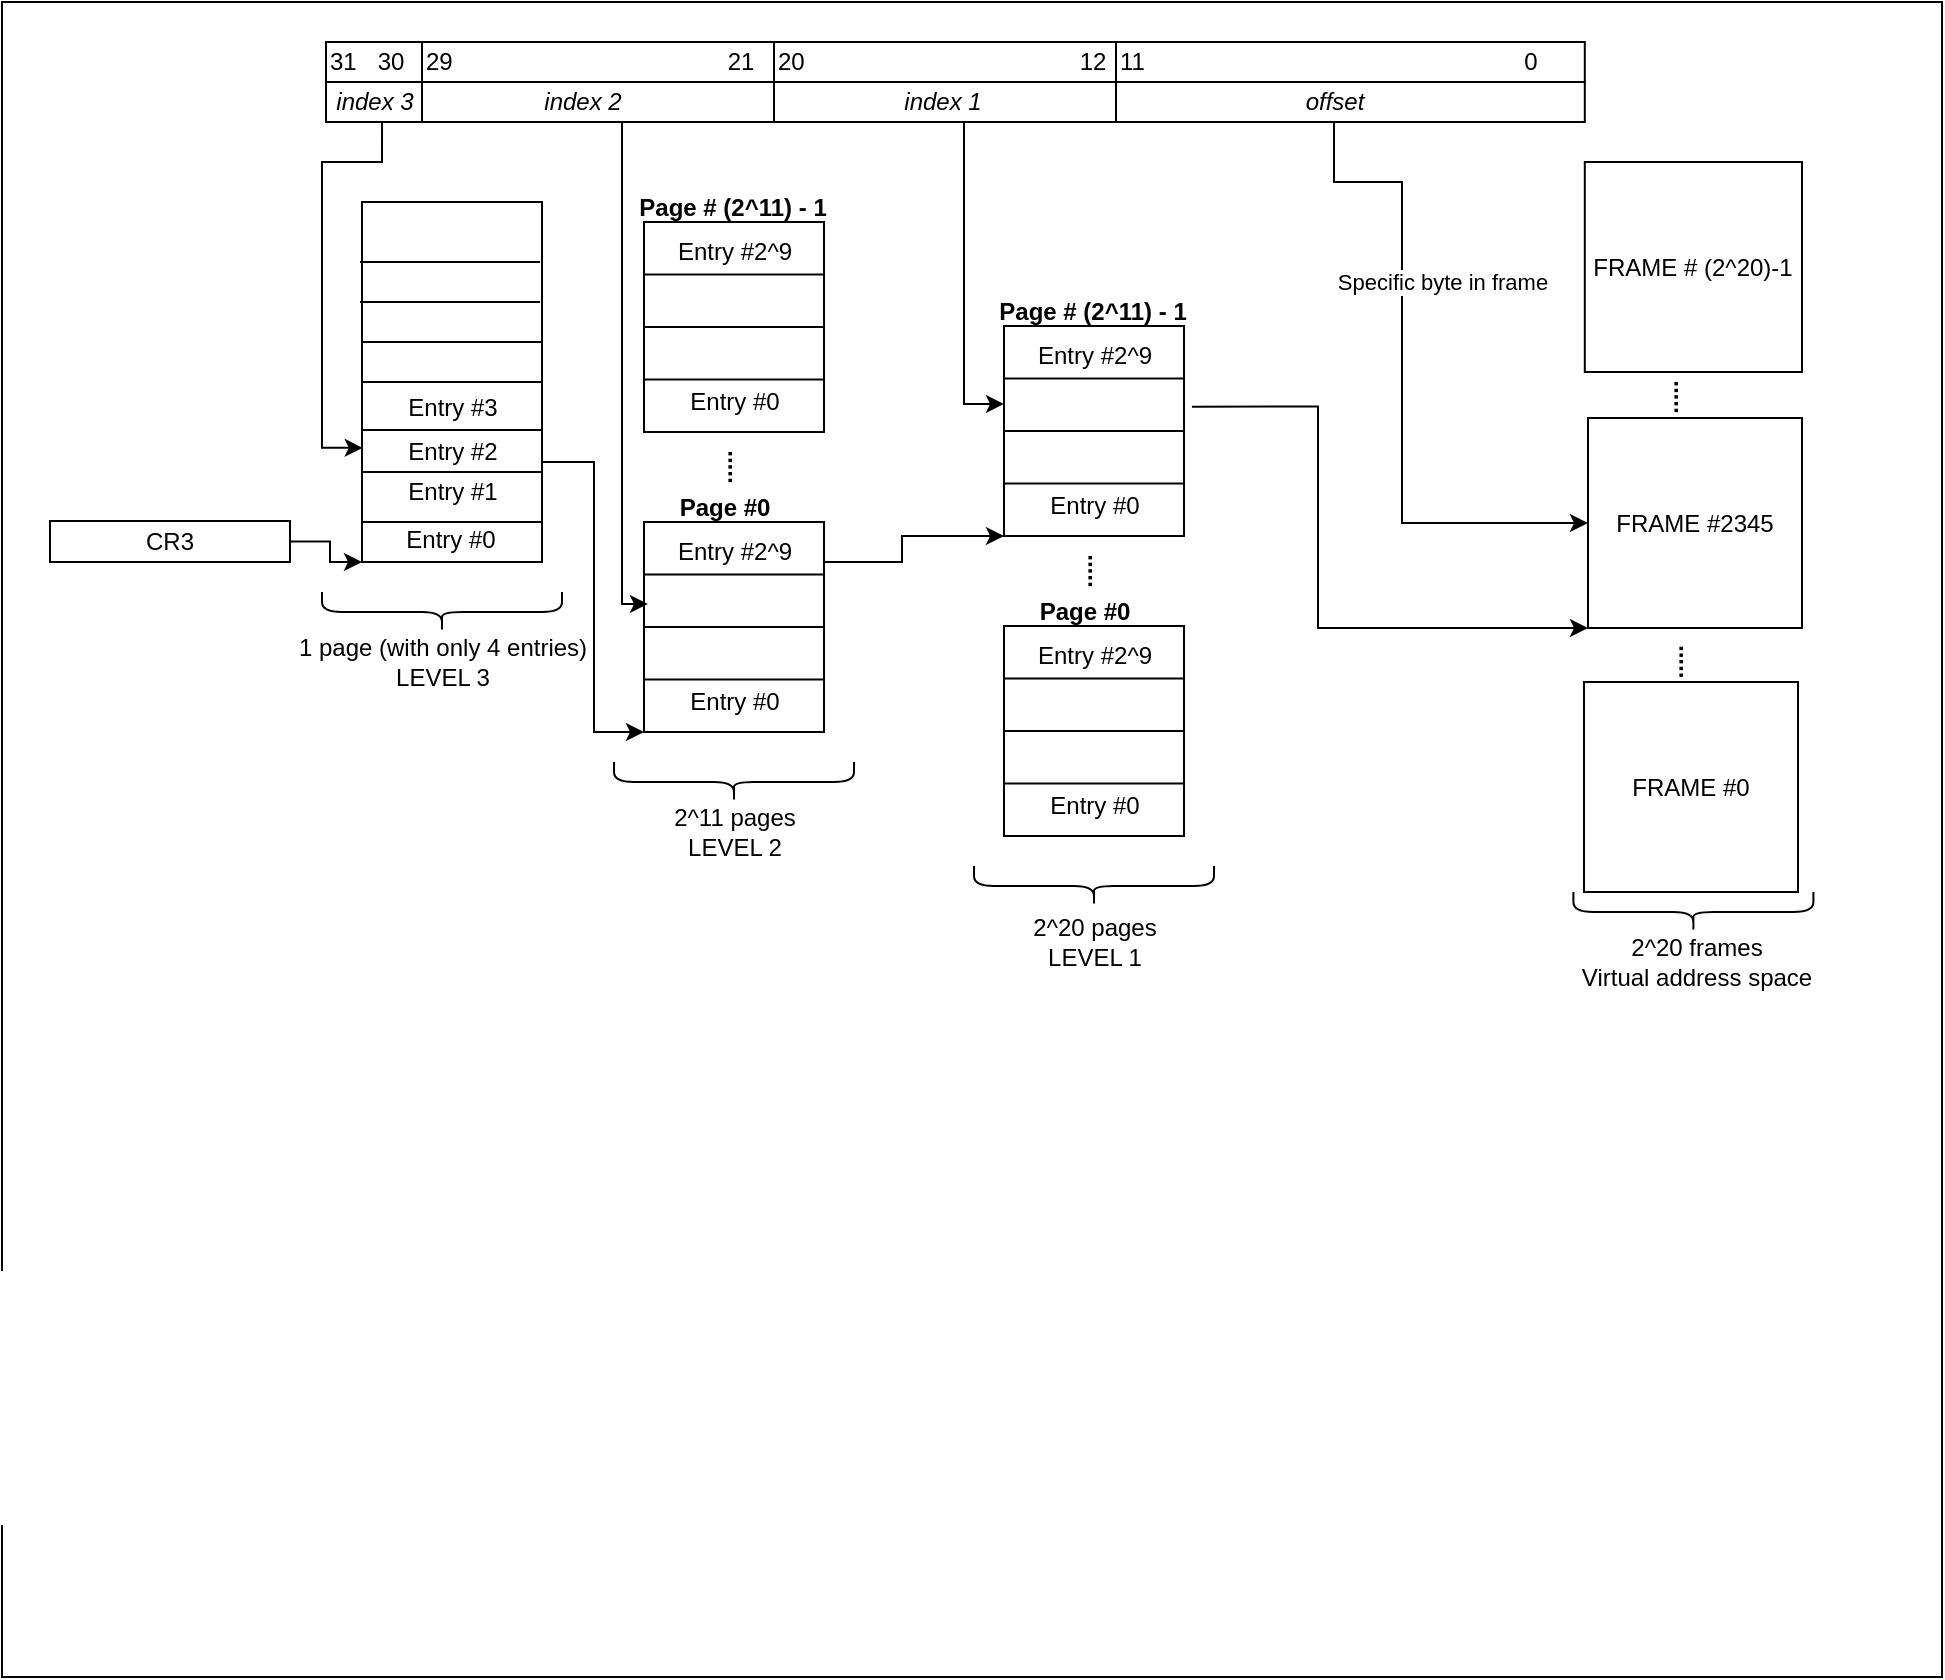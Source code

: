 <mxfile version="24.7.6">
  <diagram id="C5RBs43oDa-KdzZeNtuy" name="Page-1">
    <mxGraphModel dx="1202" dy="550" grid="1" gridSize="10" guides="1" tooltips="1" connect="1" arrows="1" fold="1" page="1" pageScale="1" pageWidth="827" pageHeight="1169" math="0" shadow="0">
      <root>
        <mxCell id="WIyWlLk6GJQsqaUBKTNV-0" />
        <mxCell id="WIyWlLk6GJQsqaUBKTNV-1" parent="WIyWlLk6GJQsqaUBKTNV-0" />
        <mxCell id="lOClj2oo7x6Ww53FL5YU-107" value="" style="whiteSpace=wrap;html=1;" vertex="1" parent="WIyWlLk6GJQsqaUBKTNV-1">
          <mxGeometry x="270" y="70" width="970" height="837.5" as="geometry" />
        </mxCell>
        <mxCell id="lOClj2oo7x6Ww53FL5YU-5" value="" style="group" vertex="1" connectable="0" parent="WIyWlLk6GJQsqaUBKTNV-1">
          <mxGeometry x="432" y="90" width="60" height="45" as="geometry" />
        </mxCell>
        <mxCell id="lOClj2oo7x6Ww53FL5YU-2" value="31" style="rounded=0;whiteSpace=wrap;html=1;align=left;" vertex="1" parent="lOClj2oo7x6Ww53FL5YU-5">
          <mxGeometry width="48" height="20" as="geometry" />
        </mxCell>
        <mxCell id="lOClj2oo7x6Ww53FL5YU-6" value="" style="group" vertex="1" connectable="0" parent="lOClj2oo7x6Ww53FL5YU-5">
          <mxGeometry y="-5" width="60" height="50" as="geometry" />
        </mxCell>
        <mxCell id="lOClj2oo7x6Ww53FL5YU-3" value="" style="rounded=0;whiteSpace=wrap;html=1;" vertex="1" parent="lOClj2oo7x6Ww53FL5YU-6">
          <mxGeometry y="25" width="48" height="20" as="geometry" />
        </mxCell>
        <mxCell id="lOClj2oo7x6Ww53FL5YU-4" value="30" style="text;html=1;align=center;verticalAlign=middle;resizable=0;points=[];autosize=1;strokeColor=none;fillColor=none;" vertex="1" parent="lOClj2oo7x6Ww53FL5YU-6">
          <mxGeometry x="12" width="40" height="30" as="geometry" />
        </mxCell>
        <mxCell id="lOClj2oo7x6Ww53FL5YU-49" value="&lt;i&gt;index 3&lt;/i&gt;" style="text;html=1;align=center;verticalAlign=middle;resizable=0;points=[];autosize=1;strokeColor=none;fillColor=none;" vertex="1" parent="lOClj2oo7x6Ww53FL5YU-6">
          <mxGeometry x="-6" y="20" width="60" height="30" as="geometry" />
        </mxCell>
        <mxCell id="lOClj2oo7x6Ww53FL5YU-7" value="" style="group" vertex="1" connectable="0" parent="WIyWlLk6GJQsqaUBKTNV-1">
          <mxGeometry x="480" y="90" width="220" height="45" as="geometry" />
        </mxCell>
        <mxCell id="lOClj2oo7x6Ww53FL5YU-8" value="29" style="rounded=0;whiteSpace=wrap;html=1;align=left;" vertex="1" parent="lOClj2oo7x6Ww53FL5YU-7">
          <mxGeometry width="176" height="20" as="geometry" />
        </mxCell>
        <mxCell id="lOClj2oo7x6Ww53FL5YU-9" value="" style="group" vertex="1" connectable="0" parent="lOClj2oo7x6Ww53FL5YU-7">
          <mxGeometry y="-5" width="220" height="50" as="geometry" />
        </mxCell>
        <mxCell id="lOClj2oo7x6Ww53FL5YU-10" value="" style="rounded=0;whiteSpace=wrap;html=1;" vertex="1" parent="lOClj2oo7x6Ww53FL5YU-9">
          <mxGeometry y="25" width="176" height="20" as="geometry" />
        </mxCell>
        <mxCell id="lOClj2oo7x6Ww53FL5YU-11" value="21" style="text;html=1;align=center;verticalAlign=middle;resizable=0;points=[];autosize=1;strokeColor=none;fillColor=none;" vertex="1" parent="lOClj2oo7x6Ww53FL5YU-9">
          <mxGeometry x="138.947" width="40" height="30" as="geometry" />
        </mxCell>
        <mxCell id="lOClj2oo7x6Ww53FL5YU-48" value="&lt;i&gt;index 2&lt;/i&gt;" style="text;html=1;align=center;verticalAlign=middle;resizable=0;points=[];autosize=1;strokeColor=none;fillColor=none;" vertex="1" parent="lOClj2oo7x6Ww53FL5YU-9">
          <mxGeometry x="50" y="20" width="60" height="30" as="geometry" />
        </mxCell>
        <mxCell id="lOClj2oo7x6Ww53FL5YU-36" value="" style="group" vertex="1" connectable="0" parent="WIyWlLk6GJQsqaUBKTNV-1">
          <mxGeometry x="656" y="90" width="220" height="68" as="geometry" />
        </mxCell>
        <mxCell id="lOClj2oo7x6Ww53FL5YU-37" value="20" style="rounded=0;whiteSpace=wrap;html=1;align=left;" vertex="1" parent="lOClj2oo7x6Ww53FL5YU-36">
          <mxGeometry width="176" height="20" as="geometry" />
        </mxCell>
        <mxCell id="lOClj2oo7x6Ww53FL5YU-38" value="" style="group" vertex="1" connectable="0" parent="lOClj2oo7x6Ww53FL5YU-36">
          <mxGeometry y="-5" width="220" height="73" as="geometry" />
        </mxCell>
        <mxCell id="lOClj2oo7x6Ww53FL5YU-39" value="" style="rounded=0;whiteSpace=wrap;html=1;" vertex="1" parent="lOClj2oo7x6Ww53FL5YU-38">
          <mxGeometry y="25" width="176" height="20" as="geometry" />
        </mxCell>
        <mxCell id="lOClj2oo7x6Ww53FL5YU-40" value="12" style="text;html=1;align=center;verticalAlign=middle;resizable=0;points=[];autosize=1;strokeColor=none;fillColor=none;" vertex="1" parent="lOClj2oo7x6Ww53FL5YU-38">
          <mxGeometry x="138.947" width="40" height="30" as="geometry" />
        </mxCell>
        <mxCell id="lOClj2oo7x6Ww53FL5YU-47" value="&lt;i&gt;index 1&lt;/i&gt;" style="text;html=1;align=center;verticalAlign=middle;resizable=0;points=[];autosize=1;strokeColor=none;fillColor=none;" vertex="1" parent="lOClj2oo7x6Ww53FL5YU-38">
          <mxGeometry x="54" y="20" width="60" height="30" as="geometry" />
        </mxCell>
        <mxCell id="lOClj2oo7x6Ww53FL5YU-41" value="" style="group" vertex="1" connectable="0" parent="WIyWlLk6GJQsqaUBKTNV-1">
          <mxGeometry x="827" y="90" width="293" height="45" as="geometry" />
        </mxCell>
        <mxCell id="lOClj2oo7x6Ww53FL5YU-42" value="11" style="rounded=0;whiteSpace=wrap;html=1;align=left;" vertex="1" parent="lOClj2oo7x6Ww53FL5YU-41">
          <mxGeometry width="234.4" height="20" as="geometry" />
        </mxCell>
        <mxCell id="lOClj2oo7x6Ww53FL5YU-43" value="" style="group" vertex="1" connectable="0" parent="lOClj2oo7x6Ww53FL5YU-41">
          <mxGeometry y="-5" width="293.0" height="50" as="geometry" />
        </mxCell>
        <mxCell id="lOClj2oo7x6Ww53FL5YU-44" value="" style="rounded=0;whiteSpace=wrap;html=1;" vertex="1" parent="lOClj2oo7x6Ww53FL5YU-43">
          <mxGeometry y="25" width="234.4" height="20" as="geometry" />
        </mxCell>
        <mxCell id="lOClj2oo7x6Ww53FL5YU-45" value="0" style="text;html=1;align=center;verticalAlign=middle;resizable=0;points=[];autosize=1;strokeColor=none;fillColor=none;" vertex="1" parent="lOClj2oo7x6Ww53FL5YU-43">
          <mxGeometry x="191.712" width="30" height="30" as="geometry" />
        </mxCell>
        <mxCell id="lOClj2oo7x6Ww53FL5YU-46" value="&lt;i&gt;offset&lt;/i&gt;" style="text;html=1;align=center;verticalAlign=middle;resizable=0;points=[];autosize=1;strokeColor=none;fillColor=none;" vertex="1" parent="lOClj2oo7x6Ww53FL5YU-43">
          <mxGeometry x="83.905" y="20" width="50" height="30" as="geometry" />
        </mxCell>
        <mxCell id="lOClj2oo7x6Ww53FL5YU-59" value="" style="group" vertex="1" connectable="0" parent="WIyWlLk6GJQsqaUBKTNV-1">
          <mxGeometry x="450" y="170" width="90" height="180" as="geometry" />
        </mxCell>
        <mxCell id="lOClj2oo7x6Ww53FL5YU-22" value="" style="group" vertex="1" connectable="0" parent="lOClj2oo7x6Ww53FL5YU-59">
          <mxGeometry width="90" height="180" as="geometry" />
        </mxCell>
        <mxCell id="WIyWlLk6GJQsqaUBKTNV-7" value="" style="rounded=1;whiteSpace=wrap;html=1;fontSize=12;glass=0;strokeWidth=1;shadow=0;arcSize=0;" parent="lOClj2oo7x6Ww53FL5YU-22" vertex="1">
          <mxGeometry width="90" height="180" as="geometry" />
        </mxCell>
        <mxCell id="lOClj2oo7x6Ww53FL5YU-21" value="Entry #0" style="text;html=1;align=center;verticalAlign=middle;resizable=0;points=[];autosize=1;strokeColor=none;fillColor=none;" vertex="1" parent="lOClj2oo7x6Ww53FL5YU-22">
          <mxGeometry x="9" y="154.001" width="70" height="30" as="geometry" />
        </mxCell>
        <mxCell id="lOClj2oo7x6Ww53FL5YU-16" value="" style="endArrow=none;html=1;rounded=0;exitX=0;exitY=0.25;exitDx=0;exitDy=0;entryX=1;entryY=0.25;entryDx=0;entryDy=0;" edge="1" parent="lOClj2oo7x6Ww53FL5YU-22">
          <mxGeometry width="50" height="50" relative="1" as="geometry">
            <mxPoint y="70" as="sourcePoint" />
            <mxPoint x="90" y="70" as="targetPoint" />
          </mxGeometry>
        </mxCell>
        <mxCell id="lOClj2oo7x6Ww53FL5YU-20" value="" style="endArrow=none;html=1;rounded=0;exitX=0;exitY=0.75;exitDx=0;exitDy=0;entryX=1;entryY=0.75;entryDx=0;entryDy=0;" edge="1" parent="lOClj2oo7x6Ww53FL5YU-22">
          <mxGeometry width="50" height="50" relative="1" as="geometry">
            <mxPoint y="160" as="sourcePoint" />
            <mxPoint x="90" y="160" as="targetPoint" />
          </mxGeometry>
        </mxCell>
        <mxCell id="lOClj2oo7x6Ww53FL5YU-52" value="" style="endArrow=none;html=1;rounded=0;exitX=0;exitY=0.5;exitDx=0;exitDy=0;entryX=1;entryY=0.5;entryDx=0;entryDy=0;" edge="1" parent="lOClj2oo7x6Ww53FL5YU-22" source="WIyWlLk6GJQsqaUBKTNV-7" target="WIyWlLk6GJQsqaUBKTNV-7">
          <mxGeometry width="50" height="50" relative="1" as="geometry">
            <mxPoint x="420" y="365.143" as="sourcePoint" />
            <mxPoint x="510" y="365.143" as="targetPoint" />
          </mxGeometry>
        </mxCell>
        <mxCell id="lOClj2oo7x6Ww53FL5YU-29" value="Entry #1" style="text;html=1;align=center;verticalAlign=middle;resizable=0;points=[];autosize=1;strokeColor=none;fillColor=none;" vertex="1" parent="lOClj2oo7x6Ww53FL5YU-22">
          <mxGeometry x="10" y="130.004" width="70" height="30" as="geometry" />
        </mxCell>
        <mxCell id="lOClj2oo7x6Ww53FL5YU-54" value="Entry #3" style="text;html=1;align=center;verticalAlign=middle;resizable=0;points=[];autosize=1;strokeColor=none;fillColor=none;" vertex="1" parent="lOClj2oo7x6Ww53FL5YU-22">
          <mxGeometry x="10" y="88.004" width="70" height="30" as="geometry" />
        </mxCell>
        <mxCell id="lOClj2oo7x6Ww53FL5YU-57" value="" style="endArrow=none;html=1;rounded=0;exitX=0;exitY=0.25;exitDx=0;exitDy=0;entryX=1;entryY=0.25;entryDx=0;entryDy=0;" edge="1" parent="lOClj2oo7x6Ww53FL5YU-22">
          <mxGeometry width="50" height="50" relative="1" as="geometry">
            <mxPoint x="-1" y="50" as="sourcePoint" />
            <mxPoint x="89" y="50" as="targetPoint" />
          </mxGeometry>
        </mxCell>
        <mxCell id="lOClj2oo7x6Ww53FL5YU-58" value="" style="endArrow=none;html=1;rounded=0;exitX=0;exitY=0.25;exitDx=0;exitDy=0;entryX=1;entryY=0.25;entryDx=0;entryDy=0;" edge="1" parent="lOClj2oo7x6Ww53FL5YU-22">
          <mxGeometry width="50" height="50" relative="1" as="geometry">
            <mxPoint x="-1" y="30" as="sourcePoint" />
            <mxPoint x="89" y="30" as="targetPoint" />
          </mxGeometry>
        </mxCell>
        <mxCell id="lOClj2oo7x6Ww53FL5YU-53" value="Entry #2" style="text;html=1;align=center;verticalAlign=middle;resizable=0;points=[];autosize=1;strokeColor=none;fillColor=none;" vertex="1" parent="lOClj2oo7x6Ww53FL5YU-59">
          <mxGeometry x="10" y="110.004" width="70" height="30" as="geometry" />
        </mxCell>
        <mxCell id="lOClj2oo7x6Ww53FL5YU-55" value="" style="endArrow=none;html=1;rounded=0;exitX=0;exitY=0.25;exitDx=0;exitDy=0;entryX=1;entryY=0.25;entryDx=0;entryDy=0;" edge="1" parent="lOClj2oo7x6Ww53FL5YU-59">
          <mxGeometry width="50" height="50" relative="1" as="geometry">
            <mxPoint y="114" as="sourcePoint" />
            <mxPoint x="90" y="114" as="targetPoint" />
          </mxGeometry>
        </mxCell>
        <mxCell id="lOClj2oo7x6Ww53FL5YU-56" value="" style="endArrow=none;html=1;rounded=0;exitX=0;exitY=0.25;exitDx=0;exitDy=0;entryX=1;entryY=0.25;entryDx=0;entryDy=0;" edge="1" parent="lOClj2oo7x6Ww53FL5YU-59">
          <mxGeometry width="50" height="50" relative="1" as="geometry">
            <mxPoint y="135" as="sourcePoint" />
            <mxPoint x="90" y="135" as="targetPoint" />
          </mxGeometry>
        </mxCell>
        <mxCell id="lOClj2oo7x6Ww53FL5YU-23" value="" style="group" vertex="1" connectable="0" parent="WIyWlLk6GJQsqaUBKTNV-1">
          <mxGeometry x="591" y="330" width="90" height="105" as="geometry" />
        </mxCell>
        <mxCell id="lOClj2oo7x6Ww53FL5YU-24" value="" style="rounded=1;whiteSpace=wrap;html=1;fontSize=12;glass=0;strokeWidth=1;shadow=0;arcSize=0;" vertex="1" parent="lOClj2oo7x6Ww53FL5YU-23">
          <mxGeometry width="90" height="105" as="geometry" />
        </mxCell>
        <mxCell id="lOClj2oo7x6Ww53FL5YU-25" value="Entry #0" style="text;html=1;align=center;verticalAlign=middle;resizable=0;points=[];autosize=1;strokeColor=none;fillColor=none;" vertex="1" parent="lOClj2oo7x6Ww53FL5YU-23">
          <mxGeometry x="10" y="75" width="70" height="30" as="geometry" />
        </mxCell>
        <mxCell id="lOClj2oo7x6Ww53FL5YU-26" value="" style="endArrow=none;html=1;rounded=0;exitX=0;exitY=0.25;exitDx=0;exitDy=0;entryX=1;entryY=0.25;entryDx=0;entryDy=0;" edge="1" parent="lOClj2oo7x6Ww53FL5YU-23" source="lOClj2oo7x6Ww53FL5YU-24" target="lOClj2oo7x6Ww53FL5YU-24">
          <mxGeometry width="50" height="50" relative="1" as="geometry">
            <mxPoint x="10" y="72.5" as="sourcePoint" />
            <mxPoint x="60" y="22.5" as="targetPoint" />
          </mxGeometry>
        </mxCell>
        <mxCell id="lOClj2oo7x6Ww53FL5YU-27" value="" style="endArrow=none;html=1;rounded=0;exitX=0;exitY=0.5;exitDx=0;exitDy=0;entryX=1;entryY=0.5;entryDx=0;entryDy=0;" edge="1" parent="lOClj2oo7x6Ww53FL5YU-23" source="lOClj2oo7x6Ww53FL5YU-24" target="lOClj2oo7x6Ww53FL5YU-24">
          <mxGeometry width="50" height="50" relative="1" as="geometry">
            <mxPoint y="79.41" as="sourcePoint" />
            <mxPoint x="120" y="79.41" as="targetPoint" />
          </mxGeometry>
        </mxCell>
        <mxCell id="lOClj2oo7x6Ww53FL5YU-28" value="" style="endArrow=none;html=1;rounded=0;exitX=0;exitY=0.75;exitDx=0;exitDy=0;entryX=1;entryY=0.75;entryDx=0;entryDy=0;" edge="1" parent="lOClj2oo7x6Ww53FL5YU-23" source="lOClj2oo7x6Ww53FL5YU-24" target="lOClj2oo7x6Ww53FL5YU-24">
          <mxGeometry width="50" height="50" relative="1" as="geometry">
            <mxPoint x="10" y="82.5" as="sourcePoint" />
            <mxPoint x="100" y="82.5" as="targetPoint" />
          </mxGeometry>
        </mxCell>
        <mxCell id="lOClj2oo7x6Ww53FL5YU-60" value="Entry #2^9" style="text;html=1;align=center;verticalAlign=middle;resizable=0;points=[];autosize=1;strokeColor=none;fillColor=none;" vertex="1" parent="lOClj2oo7x6Ww53FL5YU-23">
          <mxGeometry x="5" width="80" height="30" as="geometry" />
        </mxCell>
        <mxCell id="lOClj2oo7x6Ww53FL5YU-73" value="Page # (2^11) - 1" style="text;html=1;align=center;verticalAlign=middle;resizable=0;points=[];autosize=1;strokeColor=none;fillColor=none;fontStyle=1" vertex="1" parent="WIyWlLk6GJQsqaUBKTNV-1">
          <mxGeometry x="580" y="158" width="110" height="30" as="geometry" />
        </mxCell>
        <mxCell id="lOClj2oo7x6Ww53FL5YU-64" value="" style="group" vertex="1" connectable="0" parent="WIyWlLk6GJQsqaUBKTNV-1">
          <mxGeometry x="591" y="180" width="90" height="105" as="geometry" />
        </mxCell>
        <mxCell id="lOClj2oo7x6Ww53FL5YU-65" value="" style="rounded=1;whiteSpace=wrap;html=1;fontSize=12;glass=0;strokeWidth=1;shadow=0;arcSize=0;" vertex="1" parent="lOClj2oo7x6Ww53FL5YU-64">
          <mxGeometry width="90" height="105" as="geometry" />
        </mxCell>
        <mxCell id="lOClj2oo7x6Ww53FL5YU-66" value="Entry #0" style="text;html=1;align=center;verticalAlign=middle;resizable=0;points=[];autosize=1;strokeColor=none;fillColor=none;" vertex="1" parent="lOClj2oo7x6Ww53FL5YU-64">
          <mxGeometry x="10" y="75" width="70" height="30" as="geometry" />
        </mxCell>
        <mxCell id="lOClj2oo7x6Ww53FL5YU-67" value="" style="endArrow=none;html=1;rounded=0;exitX=0;exitY=0.25;exitDx=0;exitDy=0;entryX=1;entryY=0.25;entryDx=0;entryDy=0;" edge="1" parent="lOClj2oo7x6Ww53FL5YU-64" source="lOClj2oo7x6Ww53FL5YU-65" target="lOClj2oo7x6Ww53FL5YU-65">
          <mxGeometry width="50" height="50" relative="1" as="geometry">
            <mxPoint x="10" y="72.5" as="sourcePoint" />
            <mxPoint x="60" y="22.5" as="targetPoint" />
          </mxGeometry>
        </mxCell>
        <mxCell id="lOClj2oo7x6Ww53FL5YU-68" value="" style="endArrow=none;html=1;rounded=0;exitX=0;exitY=0.5;exitDx=0;exitDy=0;entryX=1;entryY=0.5;entryDx=0;entryDy=0;" edge="1" parent="lOClj2oo7x6Ww53FL5YU-64" source="lOClj2oo7x6Ww53FL5YU-65" target="lOClj2oo7x6Ww53FL5YU-65">
          <mxGeometry width="50" height="50" relative="1" as="geometry">
            <mxPoint y="79.41" as="sourcePoint" />
            <mxPoint x="120" y="79.41" as="targetPoint" />
          </mxGeometry>
        </mxCell>
        <mxCell id="lOClj2oo7x6Ww53FL5YU-69" value="" style="endArrow=none;html=1;rounded=0;exitX=0;exitY=0.75;exitDx=0;exitDy=0;entryX=1;entryY=0.75;entryDx=0;entryDy=0;" edge="1" parent="lOClj2oo7x6Ww53FL5YU-64" source="lOClj2oo7x6Ww53FL5YU-65" target="lOClj2oo7x6Ww53FL5YU-65">
          <mxGeometry width="50" height="50" relative="1" as="geometry">
            <mxPoint x="10" y="82.5" as="sourcePoint" />
            <mxPoint x="100" y="82.5" as="targetPoint" />
          </mxGeometry>
        </mxCell>
        <mxCell id="lOClj2oo7x6Ww53FL5YU-70" value="Entry #2^9" style="text;html=1;align=center;verticalAlign=middle;resizable=0;points=[];autosize=1;strokeColor=none;fillColor=none;" vertex="1" parent="lOClj2oo7x6Ww53FL5YU-64">
          <mxGeometry x="5" width="80" height="30" as="geometry" />
        </mxCell>
        <mxCell id="lOClj2oo7x6Ww53FL5YU-71" value="" style="shape=curlyBracket;whiteSpace=wrap;html=1;rounded=1;labelPosition=left;verticalLabelPosition=middle;align=right;verticalAlign=middle;rotation=-90;" vertex="1" parent="WIyWlLk6GJQsqaUBKTNV-1">
          <mxGeometry x="626" y="400" width="20" height="120" as="geometry" />
        </mxCell>
        <mxCell id="lOClj2oo7x6Ww53FL5YU-72" value="2^11 pages&lt;div&gt;LEVEL 2&lt;/div&gt;" style="text;html=1;align=center;verticalAlign=middle;resizable=0;points=[];autosize=1;strokeColor=none;fillColor=none;" vertex="1" parent="WIyWlLk6GJQsqaUBKTNV-1">
          <mxGeometry x="596" y="465" width="80" height="40" as="geometry" />
        </mxCell>
        <mxCell id="lOClj2oo7x6Ww53FL5YU-74" value="Page #0" style="text;html=1;align=center;verticalAlign=middle;resizable=0;points=[];autosize=1;strokeColor=none;fillColor=none;fontStyle=1" vertex="1" parent="WIyWlLk6GJQsqaUBKTNV-1">
          <mxGeometry x="596" y="308" width="70" height="30" as="geometry" />
        </mxCell>
        <mxCell id="lOClj2oo7x6Ww53FL5YU-75" value="....." style="text;html=1;align=center;verticalAlign=middle;resizable=0;points=[];autosize=1;strokeColor=none;fillColor=none;rotation=-90;fontStyle=1" vertex="1" parent="WIyWlLk6GJQsqaUBKTNV-1">
          <mxGeometry x="611" y="288" width="40" height="30" as="geometry" />
        </mxCell>
        <mxCell id="lOClj2oo7x6Ww53FL5YU-76" style="edgeStyle=orthogonalEdgeStyle;rounded=0;orthogonalLoop=1;jettySize=auto;html=1;entryX=0.004;entryY=0.683;entryDx=0;entryDy=0;entryPerimeter=0;exitX=0.567;exitY=0.833;exitDx=0;exitDy=0;exitPerimeter=0;" edge="1" parent="WIyWlLk6GJQsqaUBKTNV-1" source="lOClj2oo7x6Ww53FL5YU-49" target="WIyWlLk6GJQsqaUBKTNV-7">
          <mxGeometry relative="1" as="geometry">
            <mxPoint x="410" y="120" as="sourcePoint" />
            <Array as="points">
              <mxPoint x="460" y="150" />
              <mxPoint x="430" y="150" />
              <mxPoint x="430" y="293" />
            </Array>
          </mxGeometry>
        </mxCell>
        <mxCell id="lOClj2oo7x6Ww53FL5YU-77" style="edgeStyle=orthogonalEdgeStyle;rounded=0;orthogonalLoop=1;jettySize=auto;html=1;entryX=0;entryY=1;entryDx=0;entryDy=0;" edge="1" parent="WIyWlLk6GJQsqaUBKTNV-1" source="WIyWlLk6GJQsqaUBKTNV-7" target="lOClj2oo7x6Ww53FL5YU-24">
          <mxGeometry relative="1" as="geometry">
            <Array as="points">
              <mxPoint x="566" y="300" />
              <mxPoint x="566" y="435" />
            </Array>
          </mxGeometry>
        </mxCell>
        <mxCell id="lOClj2oo7x6Ww53FL5YU-78" value="" style="group" vertex="1" connectable="0" parent="WIyWlLk6GJQsqaUBKTNV-1">
          <mxGeometry x="771" y="382" width="90" height="105" as="geometry" />
        </mxCell>
        <mxCell id="lOClj2oo7x6Ww53FL5YU-79" value="" style="rounded=1;whiteSpace=wrap;html=1;fontSize=12;glass=0;strokeWidth=1;shadow=0;arcSize=0;" vertex="1" parent="lOClj2oo7x6Ww53FL5YU-78">
          <mxGeometry width="90" height="105" as="geometry" />
        </mxCell>
        <mxCell id="lOClj2oo7x6Ww53FL5YU-80" value="Entry #0" style="text;html=1;align=center;verticalAlign=middle;resizable=0;points=[];autosize=1;strokeColor=none;fillColor=none;" vertex="1" parent="lOClj2oo7x6Ww53FL5YU-78">
          <mxGeometry x="10" y="75" width="70" height="30" as="geometry" />
        </mxCell>
        <mxCell id="lOClj2oo7x6Ww53FL5YU-81" value="" style="endArrow=none;html=1;rounded=0;exitX=0;exitY=0.25;exitDx=0;exitDy=0;entryX=1;entryY=0.25;entryDx=0;entryDy=0;" edge="1" parent="lOClj2oo7x6Ww53FL5YU-78" source="lOClj2oo7x6Ww53FL5YU-79" target="lOClj2oo7x6Ww53FL5YU-79">
          <mxGeometry width="50" height="50" relative="1" as="geometry">
            <mxPoint x="10" y="72.5" as="sourcePoint" />
            <mxPoint x="60" y="22.5" as="targetPoint" />
          </mxGeometry>
        </mxCell>
        <mxCell id="lOClj2oo7x6Ww53FL5YU-82" value="" style="endArrow=none;html=1;rounded=0;exitX=0;exitY=0.5;exitDx=0;exitDy=0;entryX=1;entryY=0.5;entryDx=0;entryDy=0;" edge="1" parent="lOClj2oo7x6Ww53FL5YU-78" source="lOClj2oo7x6Ww53FL5YU-79" target="lOClj2oo7x6Ww53FL5YU-79">
          <mxGeometry width="50" height="50" relative="1" as="geometry">
            <mxPoint y="79.41" as="sourcePoint" />
            <mxPoint x="120" y="79.41" as="targetPoint" />
          </mxGeometry>
        </mxCell>
        <mxCell id="lOClj2oo7x6Ww53FL5YU-83" value="" style="endArrow=none;html=1;rounded=0;exitX=0;exitY=0.75;exitDx=0;exitDy=0;entryX=1;entryY=0.75;entryDx=0;entryDy=0;" edge="1" parent="lOClj2oo7x6Ww53FL5YU-78" source="lOClj2oo7x6Ww53FL5YU-79" target="lOClj2oo7x6Ww53FL5YU-79">
          <mxGeometry width="50" height="50" relative="1" as="geometry">
            <mxPoint x="10" y="82.5" as="sourcePoint" />
            <mxPoint x="100" y="82.5" as="targetPoint" />
          </mxGeometry>
        </mxCell>
        <mxCell id="lOClj2oo7x6Ww53FL5YU-84" value="Entry #2^9" style="text;html=1;align=center;verticalAlign=middle;resizable=0;points=[];autosize=1;strokeColor=none;fillColor=none;" vertex="1" parent="lOClj2oo7x6Ww53FL5YU-78">
          <mxGeometry x="5" width="80" height="30" as="geometry" />
        </mxCell>
        <mxCell id="lOClj2oo7x6Ww53FL5YU-85" value="Page # (2^11) - 1" style="text;html=1;align=center;verticalAlign=middle;resizable=0;points=[];autosize=1;strokeColor=none;fillColor=none;fontStyle=1" vertex="1" parent="WIyWlLk6GJQsqaUBKTNV-1">
          <mxGeometry x="760" y="210" width="110" height="30" as="geometry" />
        </mxCell>
        <mxCell id="lOClj2oo7x6Ww53FL5YU-86" value="" style="group" vertex="1" connectable="0" parent="WIyWlLk6GJQsqaUBKTNV-1">
          <mxGeometry x="771" y="232" width="90" height="105" as="geometry" />
        </mxCell>
        <mxCell id="lOClj2oo7x6Ww53FL5YU-87" value="" style="rounded=1;whiteSpace=wrap;html=1;fontSize=12;glass=0;strokeWidth=1;shadow=0;arcSize=0;" vertex="1" parent="lOClj2oo7x6Ww53FL5YU-86">
          <mxGeometry width="90" height="105" as="geometry" />
        </mxCell>
        <mxCell id="lOClj2oo7x6Ww53FL5YU-88" value="Entry #0" style="text;html=1;align=center;verticalAlign=middle;resizable=0;points=[];autosize=1;strokeColor=none;fillColor=none;" vertex="1" parent="lOClj2oo7x6Ww53FL5YU-86">
          <mxGeometry x="10" y="75" width="70" height="30" as="geometry" />
        </mxCell>
        <mxCell id="lOClj2oo7x6Ww53FL5YU-89" value="" style="endArrow=none;html=1;rounded=0;exitX=0;exitY=0.25;exitDx=0;exitDy=0;entryX=1;entryY=0.25;entryDx=0;entryDy=0;" edge="1" parent="lOClj2oo7x6Ww53FL5YU-86" source="lOClj2oo7x6Ww53FL5YU-87" target="lOClj2oo7x6Ww53FL5YU-87">
          <mxGeometry width="50" height="50" relative="1" as="geometry">
            <mxPoint x="10" y="72.5" as="sourcePoint" />
            <mxPoint x="60" y="22.5" as="targetPoint" />
          </mxGeometry>
        </mxCell>
        <mxCell id="lOClj2oo7x6Ww53FL5YU-90" value="" style="endArrow=none;html=1;rounded=0;exitX=0;exitY=0.5;exitDx=0;exitDy=0;entryX=1;entryY=0.5;entryDx=0;entryDy=0;" edge="1" parent="lOClj2oo7x6Ww53FL5YU-86" source="lOClj2oo7x6Ww53FL5YU-87" target="lOClj2oo7x6Ww53FL5YU-87">
          <mxGeometry width="50" height="50" relative="1" as="geometry">
            <mxPoint y="79.41" as="sourcePoint" />
            <mxPoint x="120" y="79.41" as="targetPoint" />
          </mxGeometry>
        </mxCell>
        <mxCell id="lOClj2oo7x6Ww53FL5YU-91" value="" style="endArrow=none;html=1;rounded=0;exitX=0;exitY=0.75;exitDx=0;exitDy=0;entryX=1;entryY=0.75;entryDx=0;entryDy=0;" edge="1" parent="lOClj2oo7x6Ww53FL5YU-86" source="lOClj2oo7x6Ww53FL5YU-87" target="lOClj2oo7x6Ww53FL5YU-87">
          <mxGeometry width="50" height="50" relative="1" as="geometry">
            <mxPoint x="10" y="82.5" as="sourcePoint" />
            <mxPoint x="100" y="82.5" as="targetPoint" />
          </mxGeometry>
        </mxCell>
        <mxCell id="lOClj2oo7x6Ww53FL5YU-92" value="Entry #2^9" style="text;html=1;align=center;verticalAlign=middle;resizable=0;points=[];autosize=1;strokeColor=none;fillColor=none;" vertex="1" parent="lOClj2oo7x6Ww53FL5YU-86">
          <mxGeometry x="5" width="80" height="30" as="geometry" />
        </mxCell>
        <mxCell id="lOClj2oo7x6Ww53FL5YU-93" value="" style="shape=curlyBracket;whiteSpace=wrap;html=1;rounded=1;labelPosition=left;verticalLabelPosition=middle;align=right;verticalAlign=middle;rotation=-90;" vertex="1" parent="WIyWlLk6GJQsqaUBKTNV-1">
          <mxGeometry x="806" y="452" width="20" height="120" as="geometry" />
        </mxCell>
        <mxCell id="lOClj2oo7x6Ww53FL5YU-95" value="Page #0" style="text;html=1;align=center;verticalAlign=middle;resizable=0;points=[];autosize=1;strokeColor=none;fillColor=none;fontStyle=1" vertex="1" parent="WIyWlLk6GJQsqaUBKTNV-1">
          <mxGeometry x="776" y="360" width="70" height="30" as="geometry" />
        </mxCell>
        <mxCell id="lOClj2oo7x6Ww53FL5YU-96" value="....." style="text;html=1;align=center;verticalAlign=middle;resizable=0;points=[];autosize=1;strokeColor=none;fillColor=none;rotation=-90;fontStyle=1" vertex="1" parent="WIyWlLk6GJQsqaUBKTNV-1">
          <mxGeometry x="791" y="340" width="40" height="30" as="geometry" />
        </mxCell>
        <mxCell id="lOClj2oo7x6Ww53FL5YU-97" value="" style="shape=curlyBracket;whiteSpace=wrap;html=1;rounded=1;labelPosition=left;verticalLabelPosition=middle;align=right;verticalAlign=middle;rotation=-90;" vertex="1" parent="WIyWlLk6GJQsqaUBKTNV-1">
          <mxGeometry x="480" y="315" width="20" height="120" as="geometry" />
        </mxCell>
        <mxCell id="lOClj2oo7x6Ww53FL5YU-98" value="1 page (with only 4 entries)&lt;div&gt;LEVEL 3&lt;/div&gt;" style="text;html=1;align=center;verticalAlign=middle;resizable=0;points=[];autosize=1;strokeColor=none;fillColor=none;" vertex="1" parent="WIyWlLk6GJQsqaUBKTNV-1">
          <mxGeometry x="405" y="380" width="170" height="40" as="geometry" />
        </mxCell>
        <mxCell id="lOClj2oo7x6Ww53FL5YU-99" value="2^20 pages&lt;div&gt;LEVEL 1&lt;/div&gt;" style="text;html=1;align=center;verticalAlign=middle;resizable=0;points=[];autosize=1;strokeColor=none;fillColor=none;" vertex="1" parent="WIyWlLk6GJQsqaUBKTNV-1">
          <mxGeometry x="771" y="520" width="90" height="40" as="geometry" />
        </mxCell>
        <mxCell id="lOClj2oo7x6Ww53FL5YU-100" style="edgeStyle=orthogonalEdgeStyle;rounded=0;orthogonalLoop=1;jettySize=auto;html=1;entryX=0.022;entryY=0.39;entryDx=0;entryDy=0;entryPerimeter=0;" edge="1" parent="WIyWlLk6GJQsqaUBKTNV-1" source="lOClj2oo7x6Ww53FL5YU-10" target="lOClj2oo7x6Ww53FL5YU-24">
          <mxGeometry relative="1" as="geometry">
            <Array as="points">
              <mxPoint x="580" y="371" />
            </Array>
          </mxGeometry>
        </mxCell>
        <mxCell id="lOClj2oo7x6Ww53FL5YU-101" style="edgeStyle=orthogonalEdgeStyle;rounded=0;orthogonalLoop=1;jettySize=auto;html=1;entryX=0;entryY=1;entryDx=0;entryDy=0;" edge="1" parent="WIyWlLk6GJQsqaUBKTNV-1" source="lOClj2oo7x6Ww53FL5YU-24" target="lOClj2oo7x6Ww53FL5YU-87">
          <mxGeometry relative="1" as="geometry">
            <Array as="points">
              <mxPoint x="720" y="350" />
              <mxPoint x="720" y="337" />
            </Array>
          </mxGeometry>
        </mxCell>
        <mxCell id="lOClj2oo7x6Ww53FL5YU-102" style="edgeStyle=orthogonalEdgeStyle;rounded=0;orthogonalLoop=1;jettySize=auto;html=1;entryX=0;entryY=0.371;entryDx=0;entryDy=0;entryPerimeter=0;" edge="1" parent="WIyWlLk6GJQsqaUBKTNV-1" target="lOClj2oo7x6Ww53FL5YU-87">
          <mxGeometry relative="1" as="geometry">
            <mxPoint x="751" y="130" as="sourcePoint" />
            <Array as="points">
              <mxPoint x="751" y="271" />
            </Array>
          </mxGeometry>
        </mxCell>
        <mxCell id="lOClj2oo7x6Ww53FL5YU-103" value="FRAME #2345" style="rounded=1;whiteSpace=wrap;html=1;fontSize=12;glass=0;strokeWidth=1;shadow=0;arcSize=0;" vertex="1" parent="WIyWlLk6GJQsqaUBKTNV-1">
          <mxGeometry x="1063" y="278" width="107" height="105" as="geometry" />
        </mxCell>
        <mxCell id="lOClj2oo7x6Ww53FL5YU-104" style="edgeStyle=orthogonalEdgeStyle;rounded=0;orthogonalLoop=1;jettySize=auto;html=1;exitX=1.044;exitY=0.384;exitDx=0;exitDy=0;exitPerimeter=0;entryX=0;entryY=1;entryDx=0;entryDy=0;" edge="1" parent="WIyWlLk6GJQsqaUBKTNV-1" source="lOClj2oo7x6Ww53FL5YU-87" target="lOClj2oo7x6Ww53FL5YU-103">
          <mxGeometry relative="1" as="geometry">
            <Array as="points">
              <mxPoint x="928" y="272" />
              <mxPoint x="928" y="383" />
            </Array>
          </mxGeometry>
        </mxCell>
        <mxCell id="lOClj2oo7x6Ww53FL5YU-105" style="edgeStyle=orthogonalEdgeStyle;rounded=0;orthogonalLoop=1;jettySize=auto;html=1;entryX=0;entryY=0.5;entryDx=0;entryDy=0;" edge="1" parent="WIyWlLk6GJQsqaUBKTNV-1" source="lOClj2oo7x6Ww53FL5YU-44" target="lOClj2oo7x6Ww53FL5YU-103">
          <mxGeometry relative="1" as="geometry">
            <Array as="points">
              <mxPoint x="936" y="160" />
              <mxPoint x="970" y="160" />
              <mxPoint x="970" y="331" />
            </Array>
          </mxGeometry>
        </mxCell>
        <mxCell id="lOClj2oo7x6Ww53FL5YU-106" value="Specific byte in frame" style="edgeLabel;html=1;align=center;verticalAlign=middle;resizable=0;points=[];" vertex="1" connectable="0" parent="lOClj2oo7x6Ww53FL5YU-105">
          <mxGeometry x="-0.188" y="1" relative="1" as="geometry">
            <mxPoint x="19" y="-19" as="offset" />
          </mxGeometry>
        </mxCell>
        <mxCell id="lOClj2oo7x6Ww53FL5YU-108" value="FRAME # (2^20)-1" style="rounded=1;whiteSpace=wrap;html=1;fontSize=12;glass=0;strokeWidth=1;shadow=0;arcSize=0;" vertex="1" parent="WIyWlLk6GJQsqaUBKTNV-1">
          <mxGeometry x="1061.4" y="150" width="108.6" height="105" as="geometry" />
        </mxCell>
        <mxCell id="lOClj2oo7x6Ww53FL5YU-110" value="FRAME #0" style="rounded=1;whiteSpace=wrap;html=1;fontSize=12;glass=0;strokeWidth=1;shadow=0;arcSize=0;" vertex="1" parent="WIyWlLk6GJQsqaUBKTNV-1">
          <mxGeometry x="1061" y="410" width="107" height="105" as="geometry" />
        </mxCell>
        <mxCell id="lOClj2oo7x6Ww53FL5YU-111" value="....." style="text;html=1;align=center;verticalAlign=middle;resizable=0;points=[];autosize=1;strokeColor=none;fillColor=none;rotation=-90;fontStyle=1" vertex="1" parent="WIyWlLk6GJQsqaUBKTNV-1">
          <mxGeometry x="1084" y="253" width="40" height="30" as="geometry" />
        </mxCell>
        <mxCell id="lOClj2oo7x6Ww53FL5YU-112" value="....." style="text;html=1;align=center;verticalAlign=middle;resizable=0;points=[];autosize=1;strokeColor=none;fillColor=none;rotation=-90;fontStyle=1" vertex="1" parent="WIyWlLk6GJQsqaUBKTNV-1">
          <mxGeometry x="1086.4" y="385" width="40" height="30" as="geometry" />
        </mxCell>
        <mxCell id="lOClj2oo7x6Ww53FL5YU-113" value="" style="shape=curlyBracket;whiteSpace=wrap;html=1;rounded=1;labelPosition=left;verticalLabelPosition=middle;align=right;verticalAlign=middle;rotation=-90;" vertex="1" parent="WIyWlLk6GJQsqaUBKTNV-1">
          <mxGeometry x="1105.7" y="465" width="20" height="120" as="geometry" />
        </mxCell>
        <mxCell id="lOClj2oo7x6Ww53FL5YU-114" value="2^20 frames&lt;br&gt;&lt;div&gt;Virtual address space&lt;/div&gt;" style="text;html=1;align=center;verticalAlign=middle;resizable=0;points=[];autosize=1;strokeColor=none;fillColor=none;" vertex="1" parent="WIyWlLk6GJQsqaUBKTNV-1">
          <mxGeometry x="1046.5" y="530" width="140" height="40" as="geometry" />
        </mxCell>
        <mxCell id="lOClj2oo7x6Ww53FL5YU-115" value="CR3" style="whiteSpace=wrap;html=1;" vertex="1" parent="WIyWlLk6GJQsqaUBKTNV-1">
          <mxGeometry x="294" y="329.5" width="120" height="20.5" as="geometry" />
        </mxCell>
        <mxCell id="lOClj2oo7x6Ww53FL5YU-118" style="edgeStyle=orthogonalEdgeStyle;rounded=0;orthogonalLoop=1;jettySize=auto;html=1;entryX=0;entryY=1;entryDx=0;entryDy=0;" edge="1" parent="WIyWlLk6GJQsqaUBKTNV-1" source="lOClj2oo7x6Ww53FL5YU-115" target="WIyWlLk6GJQsqaUBKTNV-7">
          <mxGeometry relative="1" as="geometry">
            <Array as="points">
              <mxPoint x="434" y="340" />
              <mxPoint x="434" y="350" />
            </Array>
          </mxGeometry>
        </mxCell>
      </root>
    </mxGraphModel>
  </diagram>
</mxfile>
